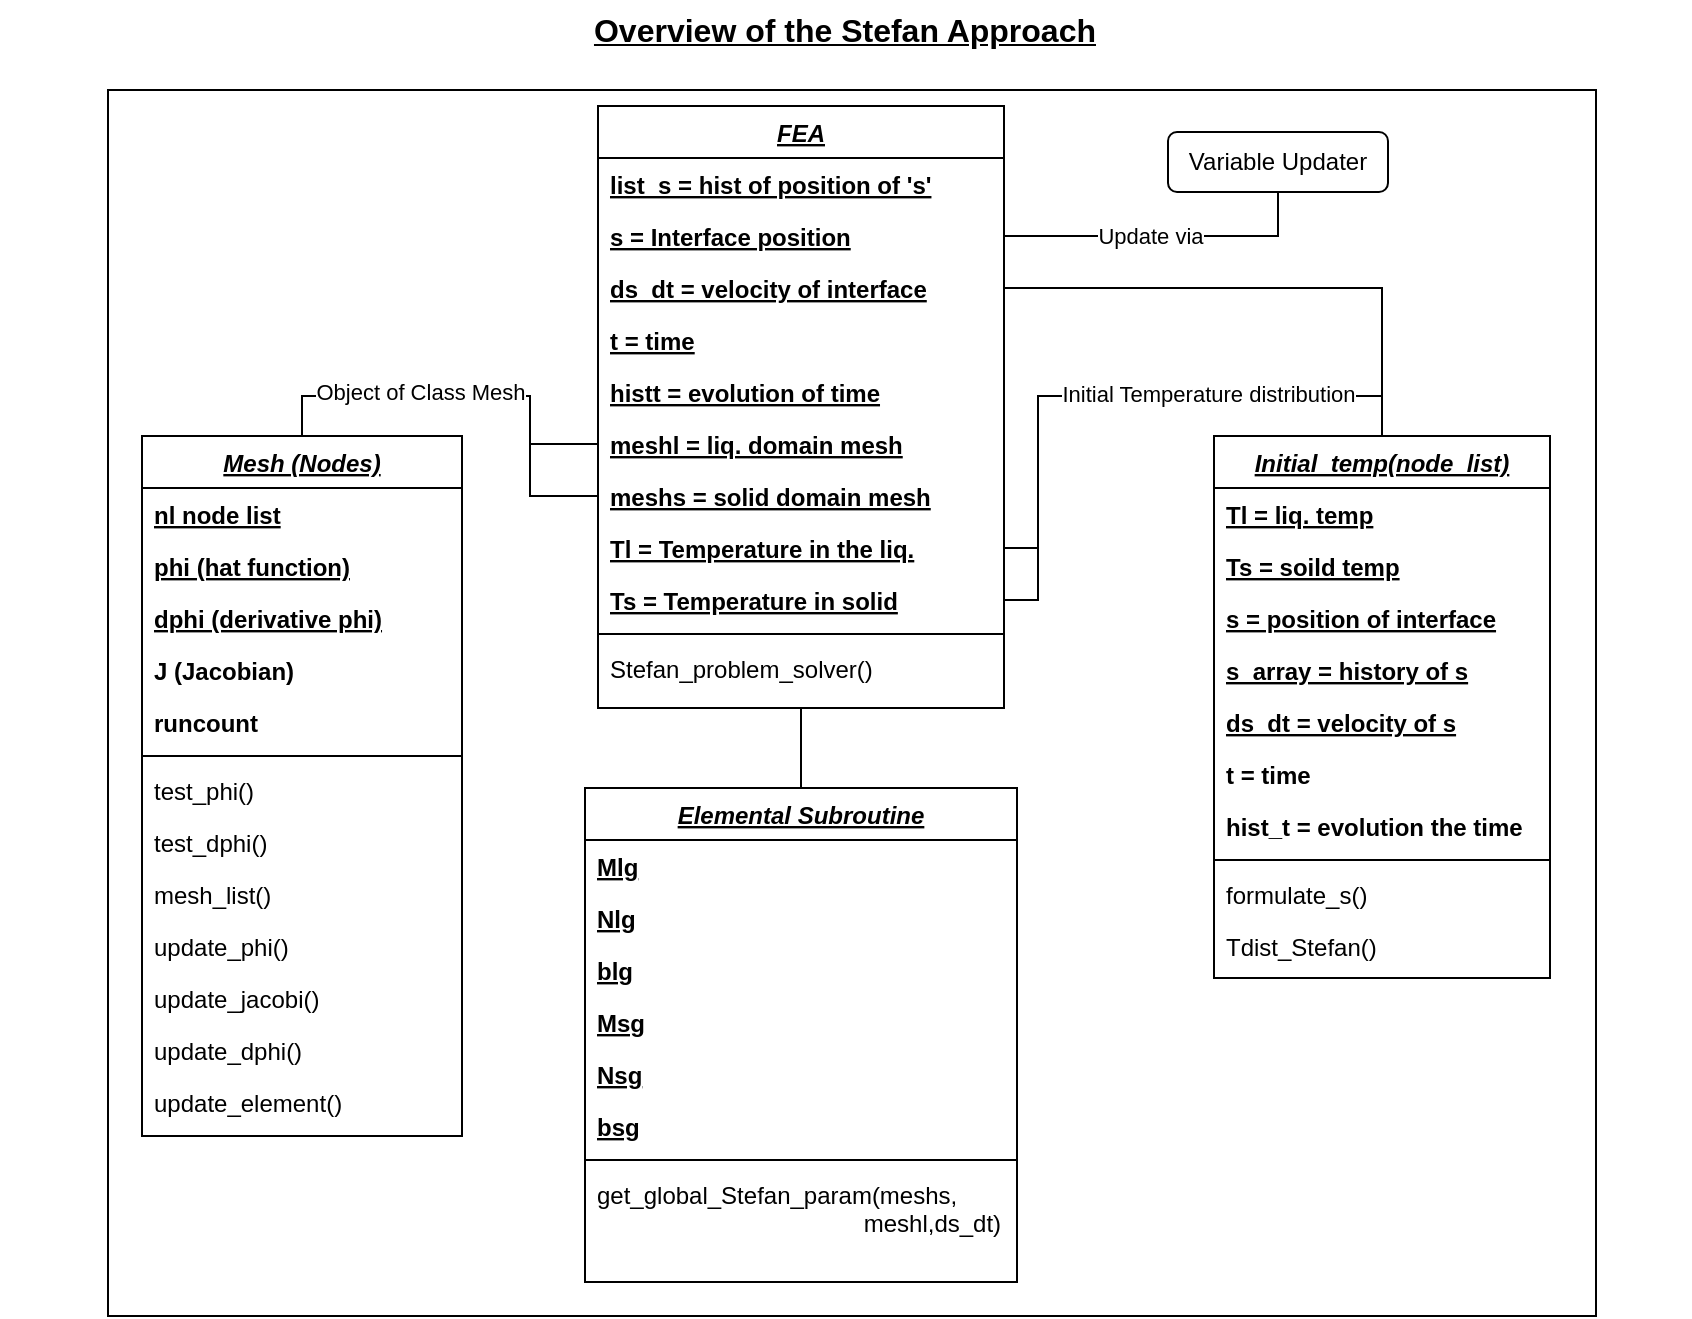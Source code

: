 <mxfile version="22.0.4" type="github">
  <diagram name="Page-1" id="ctLB3yJUCSkk44JP-rwN">
    <mxGraphModel dx="1049" dy="563" grid="0" gridSize="10" guides="1" tooltips="1" connect="1" arrows="1" fold="1" page="1" pageScale="1" pageWidth="850" pageHeight="1100" math="0" shadow="0">
      <root>
        <mxCell id="0" />
        <mxCell id="1" parent="0" />
        <mxCell id="9YTO82vqIroN9AbrH7lK-4" style="edgeStyle=orthogonalEdgeStyle;rounded=0;orthogonalLoop=1;jettySize=auto;html=1;exitX=1;exitY=0.5;exitDx=0;exitDy=0;entryX=0.502;entryY=-0.02;entryDx=0;entryDy=0;entryPerimeter=0;" edge="1" parent="1" source="BA94l3YE3ZW1GKEYYukk-50" target="BA94l3YE3ZW1GKEYYukk-57">
          <mxGeometry relative="1" as="geometry" />
        </mxCell>
        <mxCell id="BA94l3YE3ZW1GKEYYukk-1" value="" style="rounded=0;whiteSpace=wrap;html=1;" parent="1" vertex="1">
          <mxGeometry x="59" y="85" width="744" height="613" as="geometry" />
        </mxCell>
        <mxCell id="BA94l3YE3ZW1GKEYYukk-2" style="edgeStyle=orthogonalEdgeStyle;rounded=0;orthogonalLoop=1;jettySize=auto;html=1;endArrow=none;endFill=0;" parent="1" source="BA94l3YE3ZW1GKEYYukk-48" target="BA94l3YE3ZW1GKEYYukk-17" edge="1">
          <mxGeometry relative="1" as="geometry" />
        </mxCell>
        <mxCell id="BA94l3YE3ZW1GKEYYukk-17" value="Elemental Subroutine" style="swimlane;fontStyle=7;align=center;verticalAlign=top;childLayout=stackLayout;horizontal=1;startSize=26;horizontalStack=0;resizeParent=1;resizeLast=0;collapsible=1;marginBottom=0;rounded=0;shadow=0;strokeWidth=1;" parent="1" vertex="1">
          <mxGeometry x="297.5" y="434" width="216" height="247" as="geometry">
            <mxRectangle x="287" y="353" width="160" height="26" as="alternateBounds" />
          </mxGeometry>
        </mxCell>
        <mxCell id="BA94l3YE3ZW1GKEYYukk-18" value="Mlg" style="text;align=left;verticalAlign=top;spacingLeft=4;spacingRight=4;overflow=hidden;rotatable=0;points=[[0,0.5],[1,0.5]];portConstraint=eastwest;rounded=0;shadow=0;html=0;fontStyle=5" parent="BA94l3YE3ZW1GKEYYukk-17" vertex="1">
          <mxGeometry y="26" width="216" height="26" as="geometry" />
        </mxCell>
        <mxCell id="BA94l3YE3ZW1GKEYYukk-19" value="Nlg" style="text;align=left;verticalAlign=top;spacingLeft=4;spacingRight=4;overflow=hidden;rotatable=0;points=[[0,0.5],[1,0.5]];portConstraint=eastwest;rounded=0;shadow=0;html=0;fontStyle=5" parent="BA94l3YE3ZW1GKEYYukk-17" vertex="1">
          <mxGeometry y="52" width="216" height="26" as="geometry" />
        </mxCell>
        <mxCell id="BA94l3YE3ZW1GKEYYukk-20" value="blg" style="text;align=left;verticalAlign=top;spacingLeft=4;spacingRight=4;overflow=hidden;rotatable=0;points=[[0,0.5],[1,0.5]];portConstraint=eastwest;rounded=0;shadow=0;html=0;fontStyle=5" parent="BA94l3YE3ZW1GKEYYukk-17" vertex="1">
          <mxGeometry y="78" width="216" height="26" as="geometry" />
        </mxCell>
        <mxCell id="BA94l3YE3ZW1GKEYYukk-21" value="Msg" style="text;align=left;verticalAlign=top;spacingLeft=4;spacingRight=4;overflow=hidden;rotatable=0;points=[[0,0.5],[1,0.5]];portConstraint=eastwest;rounded=0;shadow=0;html=0;fontStyle=5" parent="BA94l3YE3ZW1GKEYYukk-17" vertex="1">
          <mxGeometry y="104" width="216" height="26" as="geometry" />
        </mxCell>
        <mxCell id="BA94l3YE3ZW1GKEYYukk-22" value="Nsg" style="text;align=left;verticalAlign=top;spacingLeft=4;spacingRight=4;overflow=hidden;rotatable=0;points=[[0,0.5],[1,0.5]];portConstraint=eastwest;rounded=0;shadow=0;html=0;fontStyle=5" parent="BA94l3YE3ZW1GKEYYukk-17" vertex="1">
          <mxGeometry y="130" width="216" height="26" as="geometry" />
        </mxCell>
        <mxCell id="BA94l3YE3ZW1GKEYYukk-23" value="bsg" style="text;align=left;verticalAlign=top;spacingLeft=4;spacingRight=4;overflow=hidden;rotatable=0;points=[[0,0.5],[1,0.5]];portConstraint=eastwest;rounded=0;shadow=0;html=0;fontStyle=5" parent="BA94l3YE3ZW1GKEYYukk-17" vertex="1">
          <mxGeometry y="156" width="216" height="26" as="geometry" />
        </mxCell>
        <mxCell id="BA94l3YE3ZW1GKEYYukk-25" value="" style="line;html=1;strokeWidth=1;align=left;verticalAlign=middle;spacingTop=-1;spacingLeft=3;spacingRight=3;rotatable=0;labelPosition=right;points=[];portConstraint=eastwest;" parent="BA94l3YE3ZW1GKEYYukk-17" vertex="1">
          <mxGeometry y="182" width="216" height="8" as="geometry" />
        </mxCell>
        <mxCell id="BA94l3YE3ZW1GKEYYukk-26" value="get_global_Stefan_param(meshs,&#xa;                                        meshl,ds_dt)" style="text;align=left;verticalAlign=top;spacingLeft=4;spacingRight=4;overflow=hidden;rotatable=0;points=[[0,0.5],[1,0.5]];portConstraint=eastwest;" parent="BA94l3YE3ZW1GKEYYukk-17" vertex="1">
          <mxGeometry y="190" width="216" height="57" as="geometry" />
        </mxCell>
        <mxCell id="BA94l3YE3ZW1GKEYYukk-48" value="FEA" style="swimlane;fontStyle=7;align=center;verticalAlign=top;childLayout=stackLayout;horizontal=1;startSize=26;horizontalStack=0;resizeParent=1;resizeLast=0;collapsible=1;marginBottom=0;rounded=0;shadow=0;strokeWidth=1;" parent="1" vertex="1">
          <mxGeometry x="304" y="93" width="203" height="301" as="geometry">
            <mxRectangle x="293" y="73" width="160" height="26" as="alternateBounds" />
          </mxGeometry>
        </mxCell>
        <mxCell id="BA94l3YE3ZW1GKEYYukk-49" value="list_s = hist of position of &#39;s&#39;" style="text;align=left;verticalAlign=top;spacingLeft=4;spacingRight=4;overflow=hidden;rotatable=0;points=[[0,0.5],[1,0.5]];portConstraint=eastwest;fontStyle=5" parent="BA94l3YE3ZW1GKEYYukk-48" vertex="1">
          <mxGeometry y="26" width="203" height="26" as="geometry" />
        </mxCell>
        <mxCell id="BA94l3YE3ZW1GKEYYukk-50" value="s = Interface position" style="text;align=left;verticalAlign=top;spacingLeft=4;spacingRight=4;overflow=hidden;rotatable=0;points=[[0,0.5],[1,0.5]];portConstraint=eastwest;rounded=0;shadow=0;html=0;fontStyle=5" parent="BA94l3YE3ZW1GKEYYukk-48" vertex="1">
          <mxGeometry y="52" width="203" height="26" as="geometry" />
        </mxCell>
        <mxCell id="BA94l3YE3ZW1GKEYYukk-51" value="ds_dt = velocity of interface" style="text;align=left;verticalAlign=top;spacingLeft=4;spacingRight=4;overflow=hidden;rotatable=0;points=[[0,0.5],[1,0.5]];portConstraint=eastwest;rounded=0;shadow=0;html=0;fontStyle=5" parent="BA94l3YE3ZW1GKEYYukk-48" vertex="1">
          <mxGeometry y="78" width="203" height="26" as="geometry" />
        </mxCell>
        <mxCell id="BA94l3YE3ZW1GKEYYukk-52" value="t = time" style="text;align=left;verticalAlign=top;spacingLeft=4;spacingRight=4;overflow=hidden;rotatable=0;points=[[0,0.5],[1,0.5]];portConstraint=eastwest;rounded=0;shadow=0;html=0;fontStyle=5" parent="BA94l3YE3ZW1GKEYYukk-48" vertex="1">
          <mxGeometry y="104" width="203" height="26" as="geometry" />
        </mxCell>
        <mxCell id="BA94l3YE3ZW1GKEYYukk-53" value="histt = evolution of time" style="text;align=left;verticalAlign=top;spacingLeft=4;spacingRight=4;overflow=hidden;rotatable=0;points=[[0,0.5],[1,0.5]];portConstraint=eastwest;rounded=0;shadow=0;html=0;fontStyle=5" parent="BA94l3YE3ZW1GKEYYukk-48" vertex="1">
          <mxGeometry y="130" width="203" height="26" as="geometry" />
        </mxCell>
        <mxCell id="BA94l3YE3ZW1GKEYYukk-54" value="meshl = liq. domain mesh" style="text;align=left;verticalAlign=top;spacingLeft=4;spacingRight=4;overflow=hidden;rotatable=0;points=[[0,0.5],[1,0.5]];portConstraint=eastwest;rounded=0;shadow=0;html=0;fontStyle=5" parent="BA94l3YE3ZW1GKEYYukk-48" vertex="1">
          <mxGeometry y="156" width="203" height="26" as="geometry" />
        </mxCell>
        <mxCell id="BA94l3YE3ZW1GKEYYukk-88" value="meshs = solid domain mesh" style="text;align=left;verticalAlign=top;spacingLeft=4;spacingRight=4;overflow=hidden;rotatable=0;points=[[0,0.5],[1,0.5]];portConstraint=eastwest;rounded=0;shadow=0;html=0;fontStyle=5" parent="BA94l3YE3ZW1GKEYYukk-48" vertex="1">
          <mxGeometry y="182" width="203" height="26" as="geometry" />
        </mxCell>
        <mxCell id="BA94l3YE3ZW1GKEYYukk-89" value="Tl = Temperature in the liq." style="text;align=left;verticalAlign=top;spacingLeft=4;spacingRight=4;overflow=hidden;rotatable=0;points=[[0,0.5],[1,0.5]];portConstraint=eastwest;rounded=0;shadow=0;html=0;fontStyle=5" parent="BA94l3YE3ZW1GKEYYukk-48" vertex="1">
          <mxGeometry y="208" width="203" height="26" as="geometry" />
        </mxCell>
        <mxCell id="BA94l3YE3ZW1GKEYYukk-90" value="Ts = Temperature in solid" style="text;align=left;verticalAlign=top;spacingLeft=4;spacingRight=4;overflow=hidden;rotatable=0;points=[[0,0.5],[1,0.5]];portConstraint=eastwest;rounded=0;shadow=0;html=0;fontStyle=5" parent="BA94l3YE3ZW1GKEYYukk-48" vertex="1">
          <mxGeometry y="234" width="203" height="26" as="geometry" />
        </mxCell>
        <mxCell id="BA94l3YE3ZW1GKEYYukk-55" value="" style="line;html=1;strokeWidth=1;align=left;verticalAlign=middle;spacingTop=-1;spacingLeft=3;spacingRight=3;rotatable=0;labelPosition=right;points=[];portConstraint=eastwest;" parent="BA94l3YE3ZW1GKEYYukk-48" vertex="1">
          <mxGeometry y="260" width="203" height="8" as="geometry" />
        </mxCell>
        <mxCell id="BA94l3YE3ZW1GKEYYukk-56" value="Stefan_problem_solver()" style="text;align=left;verticalAlign=top;spacingLeft=4;spacingRight=4;overflow=hidden;rotatable=0;points=[[0,0.5],[1,0.5]];portConstraint=eastwest;" parent="BA94l3YE3ZW1GKEYYukk-48" vertex="1">
          <mxGeometry y="268" width="203" height="26" as="geometry" />
        </mxCell>
        <mxCell id="BA94l3YE3ZW1GKEYYukk-57" value="Initial_temp(node_list)" style="swimlane;fontStyle=7;align=center;verticalAlign=top;childLayout=stackLayout;horizontal=1;startSize=26;horizontalStack=0;resizeParent=1;resizeLast=0;collapsible=1;marginBottom=0;rounded=0;shadow=0;strokeWidth=1;" parent="1" vertex="1">
          <mxGeometry x="612" y="258" width="168" height="271" as="geometry">
            <mxRectangle x="230" y="140" width="160" height="26" as="alternateBounds" />
          </mxGeometry>
        </mxCell>
        <mxCell id="BA94l3YE3ZW1GKEYYukk-58" value="Tl = liq. temp" style="text;align=left;verticalAlign=top;spacingLeft=4;spacingRight=4;overflow=hidden;rotatable=0;points=[[0,0.5],[1,0.5]];portConstraint=eastwest;fontStyle=5" parent="BA94l3YE3ZW1GKEYYukk-57" vertex="1">
          <mxGeometry y="26" width="168" height="26" as="geometry" />
        </mxCell>
        <mxCell id="BA94l3YE3ZW1GKEYYukk-59" value="Ts = soild temp" style="text;align=left;verticalAlign=top;spacingLeft=4;spacingRight=4;overflow=hidden;rotatable=0;points=[[0,0.5],[1,0.5]];portConstraint=eastwest;fontStyle=5" parent="BA94l3YE3ZW1GKEYYukk-57" vertex="1">
          <mxGeometry y="52" width="168" height="26" as="geometry" />
        </mxCell>
        <mxCell id="BA94l3YE3ZW1GKEYYukk-60" value="s = position of interface" style="text;align=left;verticalAlign=top;spacingLeft=4;spacingRight=4;overflow=hidden;rotatable=0;points=[[0,0.5],[1,0.5]];portConstraint=eastwest;fontStyle=5" parent="BA94l3YE3ZW1GKEYYukk-57" vertex="1">
          <mxGeometry y="78" width="168" height="26" as="geometry" />
        </mxCell>
        <mxCell id="BA94l3YE3ZW1GKEYYukk-61" value="s_array = history of s" style="text;align=left;verticalAlign=top;spacingLeft=4;spacingRight=4;overflow=hidden;rotatable=0;points=[[0,0.5],[1,0.5]];portConstraint=eastwest;fontStyle=5" parent="BA94l3YE3ZW1GKEYYukk-57" vertex="1">
          <mxGeometry y="104" width="168" height="26" as="geometry" />
        </mxCell>
        <mxCell id="BA94l3YE3ZW1GKEYYukk-62" value="ds_dt = velocity of s" style="text;align=left;verticalAlign=top;spacingLeft=4;spacingRight=4;overflow=hidden;rotatable=0;points=[[0,0.5],[1,0.5]];portConstraint=eastwest;fontStyle=5" parent="BA94l3YE3ZW1GKEYYukk-57" vertex="1">
          <mxGeometry y="130" width="168" height="26" as="geometry" />
        </mxCell>
        <mxCell id="BA94l3YE3ZW1GKEYYukk-64" value="t = time" style="text;align=left;verticalAlign=top;spacingLeft=4;spacingRight=4;overflow=hidden;rotatable=0;points=[[0,0.5],[1,0.5]];portConstraint=eastwest;rounded=0;shadow=0;html=0;fontStyle=1" parent="BA94l3YE3ZW1GKEYYukk-57" vertex="1">
          <mxGeometry y="156" width="168" height="26" as="geometry" />
        </mxCell>
        <mxCell id="BA94l3YE3ZW1GKEYYukk-65" value="hist_t = evolution the time " style="text;align=left;verticalAlign=top;spacingLeft=4;spacingRight=4;overflow=hidden;rotatable=0;points=[[0,0.5],[1,0.5]];portConstraint=eastwest;rounded=0;shadow=0;html=0;fontStyle=1" parent="BA94l3YE3ZW1GKEYYukk-57" vertex="1">
          <mxGeometry y="182" width="168" height="26" as="geometry" />
        </mxCell>
        <mxCell id="BA94l3YE3ZW1GKEYYukk-63" value="" style="line;html=1;strokeWidth=1;align=left;verticalAlign=middle;spacingTop=-1;spacingLeft=3;spacingRight=3;rotatable=0;labelPosition=right;points=[];portConstraint=eastwest;" parent="BA94l3YE3ZW1GKEYYukk-57" vertex="1">
          <mxGeometry y="208" width="168" height="8" as="geometry" />
        </mxCell>
        <mxCell id="BA94l3YE3ZW1GKEYYukk-66" value="formulate_s()" style="text;align=left;verticalAlign=top;spacingLeft=4;spacingRight=4;overflow=hidden;rotatable=0;points=[[0,0.5],[1,0.5]];portConstraint=eastwest;" parent="BA94l3YE3ZW1GKEYYukk-57" vertex="1">
          <mxGeometry y="216" width="168" height="26" as="geometry" />
        </mxCell>
        <mxCell id="BA94l3YE3ZW1GKEYYukk-67" value="Tdist_Stefan()" style="text;align=left;verticalAlign=top;spacingLeft=4;spacingRight=4;overflow=hidden;rotatable=0;points=[[0,0.5],[1,0.5]];portConstraint=eastwest;" parent="BA94l3YE3ZW1GKEYYukk-57" vertex="1">
          <mxGeometry y="242" width="168" height="26" as="geometry" />
        </mxCell>
        <mxCell id="BA94l3YE3ZW1GKEYYukk-68" value="&lt;b&gt;&lt;font style=&quot;font-size: 16px;&quot;&gt;&lt;u&gt;Overview of the Stefan Approach&lt;/u&gt;&lt;/font&gt;&lt;/b&gt;" style="text;html=1;strokeColor=none;fillColor=none;align=center;verticalAlign=middle;whiteSpace=wrap;rounded=0;" parent="1" vertex="1">
          <mxGeometry x="5" y="40" width="845" height="30" as="geometry" />
        </mxCell>
        <mxCell id="BA94l3YE3ZW1GKEYYukk-69" value="Mesh (Nodes)" style="swimlane;fontStyle=7;align=center;verticalAlign=top;childLayout=stackLayout;horizontal=1;startSize=26;horizontalStack=0;resizeParent=1;resizeLast=0;collapsible=1;marginBottom=0;rounded=0;shadow=0;strokeWidth=1;" parent="1" vertex="1">
          <mxGeometry x="76" y="258" width="160" height="350" as="geometry">
            <mxRectangle x="230" y="140" width="160" height="26" as="alternateBounds" />
          </mxGeometry>
        </mxCell>
        <mxCell id="BA94l3YE3ZW1GKEYYukk-70" value="nl node list" style="text;align=left;verticalAlign=top;spacingLeft=4;spacingRight=4;overflow=hidden;rotatable=0;points=[[0,0.5],[1,0.5]];portConstraint=eastwest;fontStyle=5" parent="BA94l3YE3ZW1GKEYYukk-69" vertex="1">
          <mxGeometry y="26" width="160" height="26" as="geometry" />
        </mxCell>
        <mxCell id="BA94l3YE3ZW1GKEYYukk-71" value="phi (hat function)" style="text;align=left;verticalAlign=top;spacingLeft=4;spacingRight=4;overflow=hidden;rotatable=0;points=[[0,0.5],[1,0.5]];portConstraint=eastwest;rounded=0;shadow=0;html=0;fontStyle=5" parent="BA94l3YE3ZW1GKEYYukk-69" vertex="1">
          <mxGeometry y="52" width="160" height="26" as="geometry" />
        </mxCell>
        <mxCell id="BA94l3YE3ZW1GKEYYukk-72" value="dphi (derivative phi)" style="text;align=left;verticalAlign=top;spacingLeft=4;spacingRight=4;overflow=hidden;rotatable=0;points=[[0,0.5],[1,0.5]];portConstraint=eastwest;rounded=0;shadow=0;html=0;fontStyle=5" parent="BA94l3YE3ZW1GKEYYukk-69" vertex="1">
          <mxGeometry y="78" width="160" height="26" as="geometry" />
        </mxCell>
        <mxCell id="BA94l3YE3ZW1GKEYYukk-73" value="J (Jacobian)" style="text;align=left;verticalAlign=top;spacingLeft=4;spacingRight=4;overflow=hidden;rotatable=0;points=[[0,0.5],[1,0.5]];portConstraint=eastwest;fontStyle=1" parent="BA94l3YE3ZW1GKEYYukk-69" vertex="1">
          <mxGeometry y="104" width="160" height="26" as="geometry" />
        </mxCell>
        <mxCell id="BA94l3YE3ZW1GKEYYukk-74" value="runcount" style="text;align=left;verticalAlign=top;spacingLeft=4;spacingRight=4;overflow=hidden;rotatable=0;points=[[0,0.5],[1,0.5]];portConstraint=eastwest;fontStyle=1" parent="BA94l3YE3ZW1GKEYYukk-69" vertex="1">
          <mxGeometry y="130" width="160" height="26" as="geometry" />
        </mxCell>
        <mxCell id="BA94l3YE3ZW1GKEYYukk-75" value="" style="line;html=1;strokeWidth=1;align=left;verticalAlign=middle;spacingTop=-1;spacingLeft=3;spacingRight=3;rotatable=0;labelPosition=right;points=[];portConstraint=eastwest;" parent="BA94l3YE3ZW1GKEYYukk-69" vertex="1">
          <mxGeometry y="156" width="160" height="8" as="geometry" />
        </mxCell>
        <mxCell id="BA94l3YE3ZW1GKEYYukk-76" value="test_phi()" style="text;align=left;verticalAlign=top;spacingLeft=4;spacingRight=4;overflow=hidden;rotatable=0;points=[[0,0.5],[1,0.5]];portConstraint=eastwest;" parent="BA94l3YE3ZW1GKEYYukk-69" vertex="1">
          <mxGeometry y="164" width="160" height="26" as="geometry" />
        </mxCell>
        <mxCell id="BA94l3YE3ZW1GKEYYukk-77" value="test_dphi()" style="text;align=left;verticalAlign=top;spacingLeft=4;spacingRight=4;overflow=hidden;rotatable=0;points=[[0,0.5],[1,0.5]];portConstraint=eastwest;" parent="BA94l3YE3ZW1GKEYYukk-69" vertex="1">
          <mxGeometry y="190" width="160" height="26" as="geometry" />
        </mxCell>
        <mxCell id="BA94l3YE3ZW1GKEYYukk-78" value="mesh_list()" style="text;align=left;verticalAlign=top;spacingLeft=4;spacingRight=4;overflow=hidden;rotatable=0;points=[[0,0.5],[1,0.5]];portConstraint=eastwest;" parent="BA94l3YE3ZW1GKEYYukk-69" vertex="1">
          <mxGeometry y="216" width="160" height="26" as="geometry" />
        </mxCell>
        <mxCell id="BA94l3YE3ZW1GKEYYukk-79" value="update_phi()" style="text;align=left;verticalAlign=top;spacingLeft=4;spacingRight=4;overflow=hidden;rotatable=0;points=[[0,0.5],[1,0.5]];portConstraint=eastwest;" parent="BA94l3YE3ZW1GKEYYukk-69" vertex="1">
          <mxGeometry y="242" width="160" height="26" as="geometry" />
        </mxCell>
        <mxCell id="BA94l3YE3ZW1GKEYYukk-80" value="update_jacobi()" style="text;align=left;verticalAlign=top;spacingLeft=4;spacingRight=4;overflow=hidden;rotatable=0;points=[[0,0.5],[1,0.5]];portConstraint=eastwest;" parent="BA94l3YE3ZW1GKEYYukk-69" vertex="1">
          <mxGeometry y="268" width="160" height="26" as="geometry" />
        </mxCell>
        <mxCell id="BA94l3YE3ZW1GKEYYukk-81" value="update_dphi()" style="text;align=left;verticalAlign=top;spacingLeft=4;spacingRight=4;overflow=hidden;rotatable=0;points=[[0,0.5],[1,0.5]];portConstraint=eastwest;" parent="BA94l3YE3ZW1GKEYYukk-69" vertex="1">
          <mxGeometry y="294" width="160" height="26" as="geometry" />
        </mxCell>
        <mxCell id="BA94l3YE3ZW1GKEYYukk-82" value="update_element()" style="text;align=left;verticalAlign=top;spacingLeft=4;spacingRight=4;overflow=hidden;rotatable=0;points=[[0,0.5],[1,0.5]];portConstraint=eastwest;" parent="BA94l3YE3ZW1GKEYYukk-69" vertex="1">
          <mxGeometry y="320" width="160" height="26" as="geometry" />
        </mxCell>
        <mxCell id="9YTO82vqIroN9AbrH7lK-6" style="edgeStyle=orthogonalEdgeStyle;rounded=0;orthogonalLoop=1;jettySize=auto;html=1;exitX=0;exitY=0.5;exitDx=0;exitDy=0;entryX=0.5;entryY=0;entryDx=0;entryDy=0;endArrow=none;endFill=0;" edge="1" parent="1" source="BA94l3YE3ZW1GKEYYukk-88" target="BA94l3YE3ZW1GKEYYukk-69">
          <mxGeometry relative="1" as="geometry" />
        </mxCell>
        <mxCell id="BA94l3YE3ZW1GKEYYukk-83" style="edgeStyle=orthogonalEdgeStyle;rounded=0;orthogonalLoop=1;jettySize=auto;html=1;entryX=0.5;entryY=0;entryDx=0;entryDy=0;endArrow=none;endFill=0;exitX=0;exitY=0.5;exitDx=0;exitDy=0;" parent="1" source="BA94l3YE3ZW1GKEYYukk-54" target="BA94l3YE3ZW1GKEYYukk-69" edge="1">
          <mxGeometry relative="1" as="geometry" />
        </mxCell>
        <mxCell id="BA94l3YE3ZW1GKEYYukk-84" value="Object of Class Mesh" style="edgeLabel;html=1;align=center;verticalAlign=middle;resizable=0;points=[];" parent="BA94l3YE3ZW1GKEYYukk-83" vertex="1" connectable="0">
          <mxGeometry x="-0.349" y="-1" relative="1" as="geometry">
            <mxPoint x="-51" y="-1" as="offset" />
          </mxGeometry>
        </mxCell>
        <mxCell id="BA94l3YE3ZW1GKEYYukk-85" value="Variable Updater" style="rounded=1;whiteSpace=wrap;html=1;" parent="1" vertex="1">
          <mxGeometry x="589" y="106" width="110" height="30" as="geometry" />
        </mxCell>
        <mxCell id="BA94l3YE3ZW1GKEYYukk-86" style="edgeStyle=orthogonalEdgeStyle;rounded=0;orthogonalLoop=1;jettySize=auto;html=1;exitX=1;exitY=0.5;exitDx=0;exitDy=0;entryX=0.5;entryY=1;entryDx=0;entryDy=0;endArrow=none;endFill=0;" parent="1" source="BA94l3YE3ZW1GKEYYukk-50" target="BA94l3YE3ZW1GKEYYukk-85" edge="1">
          <mxGeometry relative="1" as="geometry" />
        </mxCell>
        <mxCell id="BA94l3YE3ZW1GKEYYukk-87" value="Update via" style="edgeLabel;html=1;align=center;verticalAlign=middle;resizable=0;points=[];" parent="BA94l3YE3ZW1GKEYYukk-86" vertex="1" connectable="0">
          <mxGeometry x="-0.433" y="-3" relative="1" as="geometry">
            <mxPoint x="28" y="-3" as="offset" />
          </mxGeometry>
        </mxCell>
        <mxCell id="9YTO82vqIroN9AbrH7lK-1" style="edgeStyle=orthogonalEdgeStyle;rounded=0;orthogonalLoop=1;jettySize=auto;html=1;exitX=1;exitY=0.5;exitDx=0;exitDy=0;entryX=0.5;entryY=0;entryDx=0;entryDy=0;endArrow=none;endFill=0;" edge="1" parent="1" source="BA94l3YE3ZW1GKEYYukk-89" target="BA94l3YE3ZW1GKEYYukk-57">
          <mxGeometry relative="1" as="geometry">
            <Array as="points">
              <mxPoint x="524" y="314" />
              <mxPoint x="524" y="238" />
              <mxPoint x="696" y="238" />
            </Array>
          </mxGeometry>
        </mxCell>
        <mxCell id="9YTO82vqIroN9AbrH7lK-2" style="edgeStyle=orthogonalEdgeStyle;rounded=0;orthogonalLoop=1;jettySize=auto;html=1;entryX=0.5;entryY=0;entryDx=0;entryDy=0;endArrow=none;endFill=0;" edge="1" parent="1" source="BA94l3YE3ZW1GKEYYukk-90" target="BA94l3YE3ZW1GKEYYukk-57">
          <mxGeometry relative="1" as="geometry">
            <Array as="points">
              <mxPoint x="524" y="340" />
              <mxPoint x="524" y="238" />
              <mxPoint x="696" y="238" />
            </Array>
          </mxGeometry>
        </mxCell>
        <mxCell id="9YTO82vqIroN9AbrH7lK-3" value="Initial Temperature distribution" style="edgeLabel;html=1;align=center;verticalAlign=middle;resizable=0;points=[];" vertex="1" connectable="0" parent="9YTO82vqIroN9AbrH7lK-2">
          <mxGeometry x="0.311" y="1" relative="1" as="geometry">
            <mxPoint as="offset" />
          </mxGeometry>
        </mxCell>
        <mxCell id="9YTO82vqIroN9AbrH7lK-5" style="edgeStyle=orthogonalEdgeStyle;rounded=0;orthogonalLoop=1;jettySize=auto;html=1;exitX=1;exitY=0.5;exitDx=0;exitDy=0;entryX=0.5;entryY=0;entryDx=0;entryDy=0;endArrow=none;endFill=0;" edge="1" parent="1" source="BA94l3YE3ZW1GKEYYukk-51" target="BA94l3YE3ZW1GKEYYukk-57">
          <mxGeometry relative="1" as="geometry" />
        </mxCell>
      </root>
    </mxGraphModel>
  </diagram>
</mxfile>
